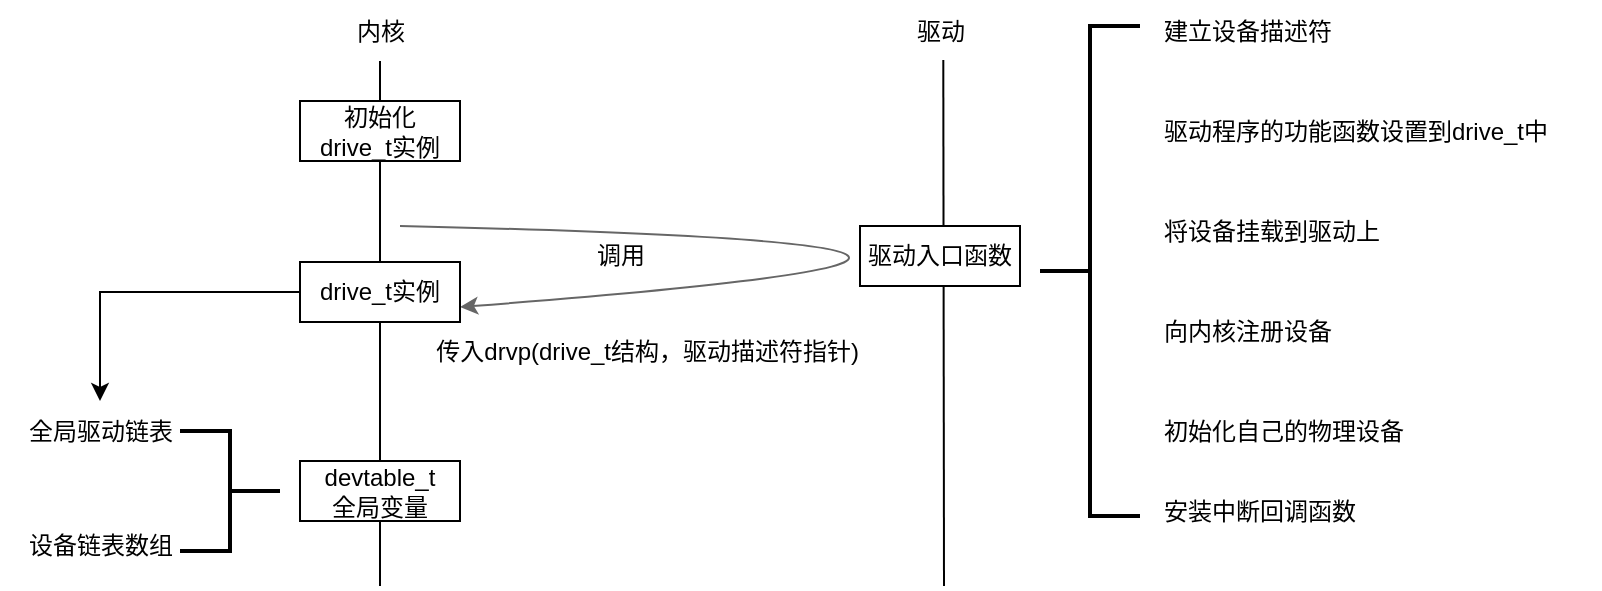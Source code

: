 <mxfile version="23.0.2" type="device">
  <diagram name="Page-1" id="6r_6_lPT7gM8kRA7tr9T">
    <mxGraphModel dx="1221" dy="1923" grid="1" gridSize="10" guides="0" tooltips="0" connect="1" arrows="1" fold="1" page="1" pageScale="1" pageWidth="850" pageHeight="1100" math="0" shadow="0">
      <root>
        <mxCell id="0" />
        <mxCell id="1" parent="0" />
        <mxCell id="lEsOuikC9PE6uVHI95zl-1" value="" style="endArrow=none;html=1;rounded=0;" parent="1" target="lEsOuikC9PE6uVHI95zl-5" edge="1">
          <mxGeometry width="50" height="50" relative="1" as="geometry">
            <mxPoint x="280" y="280" as="sourcePoint" />
            <mxPoint x="280" y="20" as="targetPoint" />
          </mxGeometry>
        </mxCell>
        <mxCell id="lEsOuikC9PE6uVHI95zl-2" value="" style="endArrow=none;html=1;rounded=0;entryX=0.533;entryY=0.983;entryDx=0;entryDy=0;entryPerimeter=0;" parent="1" target="lEsOuikC9PE6uVHI95zl-6" edge="1">
          <mxGeometry width="50" height="50" relative="1" as="geometry">
            <mxPoint x="562" y="280" as="sourcePoint" />
            <mxPoint x="560" y="30" as="targetPoint" />
          </mxGeometry>
        </mxCell>
        <mxCell id="lEsOuikC9PE6uVHI95zl-4" value="驱动入口函数" style="rounded=0;whiteSpace=wrap;html=1;" parent="1" vertex="1">
          <mxGeometry x="520" y="100" width="80" height="30" as="geometry" />
        </mxCell>
        <mxCell id="lEsOuikC9PE6uVHI95zl-5" value="内核" style="text;html=1;align=center;verticalAlign=middle;resizable=0;points=[];autosize=1;strokeColor=none;fillColor=none;" parent="1" vertex="1">
          <mxGeometry x="255" y="-12.5" width="50" height="30" as="geometry" />
        </mxCell>
        <mxCell id="lEsOuikC9PE6uVHI95zl-6" value="驱动" style="text;html=1;align=center;verticalAlign=middle;resizable=0;points=[];autosize=1;strokeColor=none;fillColor=none;" parent="1" vertex="1">
          <mxGeometry x="535" y="-12.5" width="50" height="30" as="geometry" />
        </mxCell>
        <mxCell id="lEsOuikC9PE6uVHI95zl-8" value="" style="endArrow=classic;html=1;rounded=0;curved=1;fillColor=#f5f5f5;strokeColor=#666666;entryX=1;entryY=0.75;entryDx=0;entryDy=0;" parent="1" target="lEsOuikC9PE6uVHI95zl-30" edge="1">
          <mxGeometry width="50" height="50" relative="1" as="geometry">
            <mxPoint x="290" y="100" as="sourcePoint" />
            <mxPoint x="290" y="140" as="targetPoint" />
            <Array as="points">
              <mxPoint x="720" y="110" />
            </Array>
          </mxGeometry>
        </mxCell>
        <mxCell id="lEsOuikC9PE6uVHI95zl-9" value="调用" style="text;html=1;align=center;verticalAlign=middle;resizable=0;points=[];autosize=1;strokeColor=none;fillColor=none;" parent="1" vertex="1">
          <mxGeometry x="375" y="100" width="50" height="30" as="geometry" />
        </mxCell>
        <mxCell id="lEsOuikC9PE6uVHI95zl-10" value="" style="strokeWidth=2;html=1;shape=mxgraph.flowchart.annotation_2;align=left;labelPosition=right;pointerEvents=1;" parent="1" vertex="1">
          <mxGeometry x="610" width="50" height="245" as="geometry" />
        </mxCell>
        <mxCell id="lEsOuikC9PE6uVHI95zl-12" value="建立设备描述符" style="text;html=1;align=left;verticalAlign=middle;resizable=0;points=[];autosize=1;strokeColor=none;fillColor=none;" parent="1" vertex="1">
          <mxGeometry x="670" y="-12.5" width="110" height="30" as="geometry" />
        </mxCell>
        <mxCell id="lEsOuikC9PE6uVHI95zl-13" value="传入drvp(drive_t结构，驱动描述符指针)&amp;nbsp;" style="text;html=1;align=center;verticalAlign=middle;resizable=0;points=[];autosize=1;strokeColor=none;fillColor=none;" parent="1" vertex="1">
          <mxGeometry x="295" y="148" width="240" height="30" as="geometry" />
        </mxCell>
        <mxCell id="lEsOuikC9PE6uVHI95zl-14" value="驱动程序的功能函数设置到drive_t中" style="text;html=1;align=left;verticalAlign=middle;resizable=0;points=[];autosize=1;strokeColor=none;fillColor=none;" parent="1" vertex="1">
          <mxGeometry x="670" y="37.5" width="220" height="30" as="geometry" />
        </mxCell>
        <mxCell id="lEsOuikC9PE6uVHI95zl-15" value="将设备挂载到驱动上" style="text;html=1;align=left;verticalAlign=middle;resizable=0;points=[];autosize=1;strokeColor=none;fillColor=none;" parent="1" vertex="1">
          <mxGeometry x="670" y="87.5" width="130" height="30" as="geometry" />
        </mxCell>
        <mxCell id="lEsOuikC9PE6uVHI95zl-16" value="向内核注册设备" style="text;html=1;align=left;verticalAlign=middle;resizable=0;points=[];autosize=1;strokeColor=none;fillColor=none;" parent="1" vertex="1">
          <mxGeometry x="670" y="137.5" width="110" height="30" as="geometry" />
        </mxCell>
        <mxCell id="lEsOuikC9PE6uVHI95zl-17" value="初始化自己的物理设备" style="text;html=1;align=left;verticalAlign=middle;resizable=0;points=[];autosize=1;strokeColor=none;fillColor=none;" parent="1" vertex="1">
          <mxGeometry x="670" y="187.5" width="140" height="30" as="geometry" />
        </mxCell>
        <mxCell id="lEsOuikC9PE6uVHI95zl-18" value="安装中断回调函数" style="text;html=1;align=left;verticalAlign=middle;resizable=0;points=[];autosize=1;strokeColor=none;fillColor=none;" parent="1" vertex="1">
          <mxGeometry x="670" y="227.5" width="120" height="30" as="geometry" />
        </mxCell>
        <mxCell id="lEsOuikC9PE6uVHI95zl-20" value="devtable_t&lt;br&gt;全局变量" style="rounded=0;whiteSpace=wrap;html=1;" parent="1" vertex="1">
          <mxGeometry x="240" y="217.5" width="80" height="30" as="geometry" />
        </mxCell>
        <mxCell id="lEsOuikC9PE6uVHI95zl-21" value="初始化&lt;br&gt;drive_t实例" style="rounded=0;whiteSpace=wrap;html=1;" parent="1" vertex="1">
          <mxGeometry x="240" y="37.5" width="80" height="30" as="geometry" />
        </mxCell>
        <mxCell id="lEsOuikC9PE6uVHI95zl-23" value="" style="strokeWidth=2;html=1;shape=mxgraph.flowchart.annotation_2;align=left;labelPosition=right;pointerEvents=1;rotation=-180;" parent="1" vertex="1">
          <mxGeometry x="180" y="202.5" width="50" height="60" as="geometry" />
        </mxCell>
        <mxCell id="lEsOuikC9PE6uVHI95zl-24" value="全局驱动链表" style="text;html=1;align=center;verticalAlign=middle;resizable=0;points=[];autosize=1;strokeColor=none;fillColor=none;" parent="1" vertex="1">
          <mxGeometry x="90" y="187.5" width="100" height="30" as="geometry" />
        </mxCell>
        <mxCell id="lEsOuikC9PE6uVHI95zl-25" value="设备链表数组" style="text;html=1;align=center;verticalAlign=middle;resizable=0;points=[];autosize=1;strokeColor=none;fillColor=none;" parent="1" vertex="1">
          <mxGeometry x="90" y="245" width="100" height="30" as="geometry" />
        </mxCell>
        <mxCell id="lEsOuikC9PE6uVHI95zl-31" style="edgeStyle=orthogonalEdgeStyle;rounded=0;orthogonalLoop=1;jettySize=auto;html=1;" parent="1" source="lEsOuikC9PE6uVHI95zl-30" target="lEsOuikC9PE6uVHI95zl-24" edge="1">
          <mxGeometry relative="1" as="geometry" />
        </mxCell>
        <mxCell id="lEsOuikC9PE6uVHI95zl-30" value="drive_t实例" style="rounded=0;whiteSpace=wrap;html=1;" parent="1" vertex="1">
          <mxGeometry x="240" y="118" width="80" height="30" as="geometry" />
        </mxCell>
      </root>
    </mxGraphModel>
  </diagram>
</mxfile>

